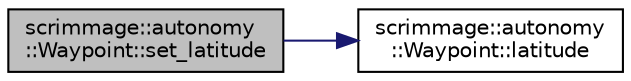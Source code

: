 digraph "scrimmage::autonomy::Waypoint::set_latitude"
{
 // LATEX_PDF_SIZE
  edge [fontname="Helvetica",fontsize="10",labelfontname="Helvetica",labelfontsize="10"];
  node [fontname="Helvetica",fontsize="10",shape=record];
  rankdir="LR";
  Node1 [label="scrimmage::autonomy\l::Waypoint::set_latitude",height=0.2,width=0.4,color="black", fillcolor="grey75", style="filled", fontcolor="black",tooltip=" "];
  Node1 -> Node2 [color="midnightblue",fontsize="10",style="solid",fontname="Helvetica"];
  Node2 [label="scrimmage::autonomy\l::Waypoint::latitude",height=0.2,width=0.4,color="black", fillcolor="white", style="filled",URL="$classscrimmage_1_1autonomy_1_1Waypoint.html#ac34b234c08fe07d23ade397c862c6a04",tooltip=" "];
}
